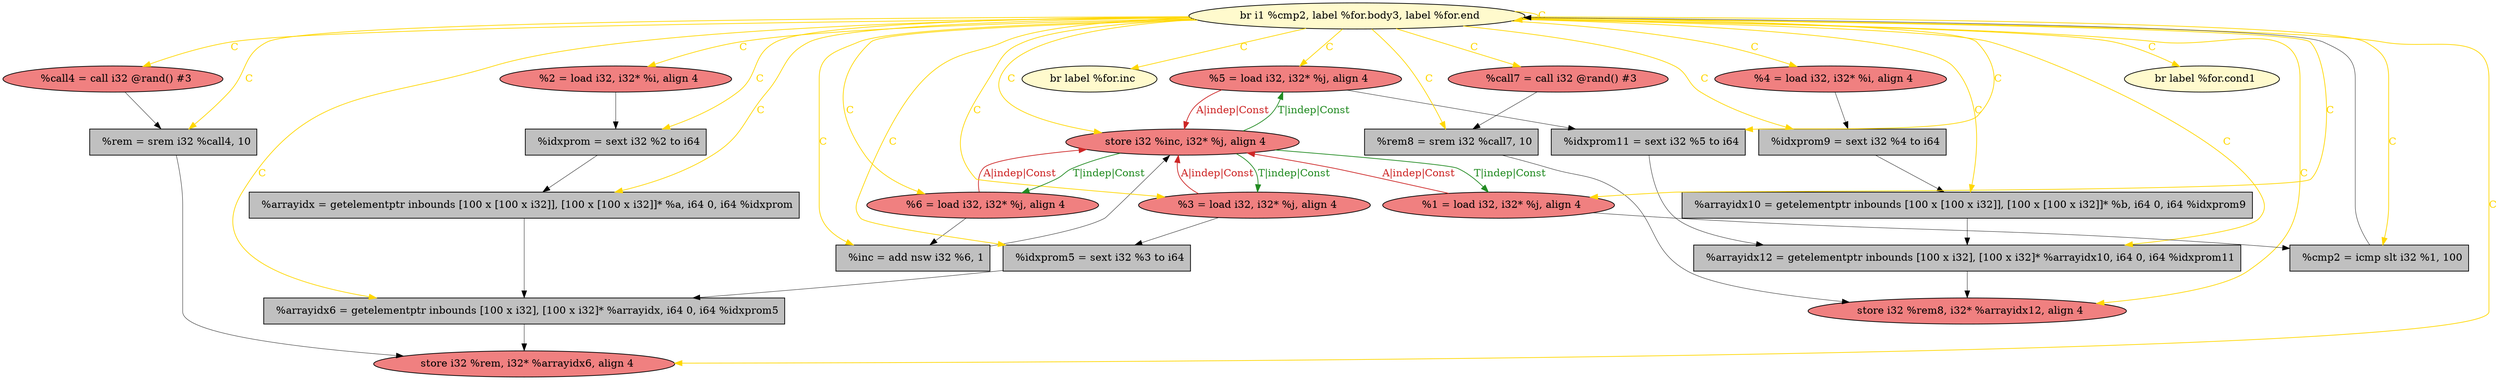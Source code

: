 
digraph G {


node2091 [fillcolor=lightcoral,label="  %call4 = call i32 @rand() #3",shape=ellipse,style=filled ]
node2089 [fillcolor=lightcoral,label="  %4 = load i32, i32* %i, align 4",shape=ellipse,style=filled ]
node2088 [fillcolor=grey,label="  %idxprom5 = sext i32 %3 to i64",shape=rectangle,style=filled ]
node2092 [fillcolor=grey,label="  %rem = srem i32 %call4, 10",shape=rectangle,style=filled ]
node2087 [fillcolor=lightcoral,label="  %2 = load i32, i32* %i, align 4",shape=ellipse,style=filled ]
node2086 [fillcolor=grey,label="  %arrayidx10 = getelementptr inbounds [100 x [100 x i32]], [100 x [100 x i32]]* %b, i64 0, i64 %idxprom9",shape=rectangle,style=filled ]
node2085 [fillcolor=lightcoral,label="  %5 = load i32, i32* %j, align 4",shape=ellipse,style=filled ]
node2084 [fillcolor=lightcoral,label="  %6 = load i32, i32* %j, align 4",shape=ellipse,style=filled ]
node2083 [fillcolor=grey,label="  %idxprom11 = sext i32 %5 to i64",shape=rectangle,style=filled ]
node2071 [fillcolor=grey,label="  %arrayidx6 = getelementptr inbounds [100 x i32], [100 x i32]* %arrayidx, i64 0, i64 %idxprom5",shape=rectangle,style=filled ]
node2069 [fillcolor=lightcoral,label="  %call7 = call i32 @rand() #3",shape=ellipse,style=filled ]
node2079 [fillcolor=lemonchiffon,label="  br label %for.inc",shape=ellipse,style=filled ]
node2067 [fillcolor=grey,label="  %rem8 = srem i32 %call7, 10",shape=rectangle,style=filled ]
node2081 [fillcolor=grey,label="  %inc = add nsw i32 %6, 1",shape=rectangle,style=filled ]
node2074 [fillcolor=grey,label="  %idxprom9 = sext i32 %4 to i64",shape=rectangle,style=filled ]
node2070 [fillcolor=lightcoral,label="  store i32 %rem, i32* %arrayidx6, align 4",shape=ellipse,style=filled ]
node2068 [fillcolor=lemonchiffon,label="  br i1 %cmp2, label %for.body3, label %for.end",shape=ellipse,style=filled ]
node2073 [fillcolor=grey,label="  %cmp2 = icmp slt i32 %1, 100",shape=rectangle,style=filled ]
node2075 [fillcolor=lightcoral,label="  %3 = load i32, i32* %j, align 4",shape=ellipse,style=filled ]
node2090 [fillcolor=grey,label="  %arrayidx = getelementptr inbounds [100 x [100 x i32]], [100 x [100 x i32]]* %a, i64 0, i64 %idxprom",shape=rectangle,style=filled ]
node2076 [fillcolor=lightcoral,label="  %1 = load i32, i32* %j, align 4",shape=ellipse,style=filled ]
node2078 [fillcolor=lemonchiffon,label="  br label %for.cond1",shape=ellipse,style=filled ]
node2072 [fillcolor=grey,label="  %idxprom = sext i32 %2 to i64",shape=rectangle,style=filled ]
node2077 [fillcolor=lightcoral,label="  store i32 %rem8, i32* %arrayidx12, align 4",shape=ellipse,style=filled ]
node2080 [fillcolor=grey,label="  %arrayidx12 = getelementptr inbounds [100 x i32], [100 x i32]* %arrayidx10, i64 0, i64 %idxprom11",shape=rectangle,style=filled ]
node2082 [fillcolor=lightcoral,label="  store i32 %inc, i32* %j, align 4",shape=ellipse,style=filled ]

node2091->node2092 [style=solid,color=black,label="",penwidth=0.5,fontcolor=black ]
node2085->node2082 [style=solid,color=firebrick3,label="A|indep|Const",penwidth=1.0,fontcolor=firebrick3 ]
node2075->node2082 [style=solid,color=firebrick3,label="A|indep|Const",penwidth=1.0,fontcolor=firebrick3 ]
node2068->node2084 [style=solid,color=gold,label="C",penwidth=1.0,fontcolor=gold ]
node2082->node2075 [style=solid,color=forestgreen,label="T|indep|Const",penwidth=1.0,fontcolor=forestgreen ]
node2068->node2073 [style=solid,color=gold,label="C",penwidth=1.0,fontcolor=gold ]
node2073->node2068 [style=solid,color=black,label="",penwidth=0.5,fontcolor=black ]
node2068->node2076 [style=solid,color=gold,label="C",penwidth=1.0,fontcolor=gold ]
node2074->node2086 [style=solid,color=black,label="",penwidth=0.5,fontcolor=black ]
node2076->node2073 [style=solid,color=black,label="",penwidth=0.5,fontcolor=black ]
node2086->node2080 [style=solid,color=black,label="",penwidth=0.5,fontcolor=black ]
node2068->node2081 [style=solid,color=gold,label="C",penwidth=1.0,fontcolor=gold ]
node2072->node2090 [style=solid,color=black,label="",penwidth=0.5,fontcolor=black ]
node2068->node2072 [style=solid,color=gold,label="C",penwidth=1.0,fontcolor=gold ]
node2084->node2082 [style=solid,color=firebrick3,label="A|indep|Const",penwidth=1.0,fontcolor=firebrick3 ]
node2068->node2082 [style=solid,color=gold,label="C",penwidth=1.0,fontcolor=gold ]
node2071->node2070 [style=solid,color=black,label="",penwidth=0.5,fontcolor=black ]
node2076->node2082 [style=solid,color=firebrick3,label="A|indep|Const",penwidth=1.0,fontcolor=firebrick3 ]
node2068->node2075 [style=solid,color=gold,label="C",penwidth=1.0,fontcolor=gold ]
node2068->node2083 [style=solid,color=gold,label="C",penwidth=1.0,fontcolor=gold ]
node2090->node2071 [style=solid,color=black,label="",penwidth=0.5,fontcolor=black ]
node2068->node2070 [style=solid,color=gold,label="C",penwidth=1.0,fontcolor=gold ]
node2082->node2084 [style=solid,color=forestgreen,label="T|indep|Const",penwidth=1.0,fontcolor=forestgreen ]
node2068->node2092 [style=solid,color=gold,label="C",penwidth=1.0,fontcolor=gold ]
node2088->node2071 [style=solid,color=black,label="",penwidth=0.5,fontcolor=black ]
node2068->node2090 [style=solid,color=gold,label="C",penwidth=1.0,fontcolor=gold ]
node2082->node2085 [style=solid,color=forestgreen,label="T|indep|Const",penwidth=1.0,fontcolor=forestgreen ]
node2089->node2074 [style=solid,color=black,label="",penwidth=0.5,fontcolor=black ]
node2068->node2077 [style=solid,color=gold,label="C",penwidth=1.0,fontcolor=gold ]
node2080->node2077 [style=solid,color=black,label="",penwidth=0.5,fontcolor=black ]
node2068->node2079 [style=solid,color=gold,label="C",penwidth=1.0,fontcolor=gold ]
node2068->node2085 [style=solid,color=gold,label="C",penwidth=1.0,fontcolor=gold ]
node2092->node2070 [style=solid,color=black,label="",penwidth=0.5,fontcolor=black ]
node2068->node2080 [style=solid,color=gold,label="C",penwidth=1.0,fontcolor=gold ]
node2068->node2074 [style=solid,color=gold,label="C",penwidth=1.0,fontcolor=gold ]
node2068->node2087 [style=solid,color=gold,label="C",penwidth=1.0,fontcolor=gold ]
node2068->node2088 [style=solid,color=gold,label="C",penwidth=1.0,fontcolor=gold ]
node2068->node2089 [style=solid,color=gold,label="C",penwidth=1.0,fontcolor=gold ]
node2069->node2067 [style=solid,color=black,label="",penwidth=0.5,fontcolor=black ]
node2082->node2076 [style=solid,color=forestgreen,label="T|indep|Const",penwidth=1.0,fontcolor=forestgreen ]
node2068->node2068 [style=solid,color=gold,label="C",penwidth=1.0,fontcolor=gold ]
node2081->node2082 [style=solid,color=black,label="",penwidth=0.5,fontcolor=black ]
node2068->node2069 [style=solid,color=gold,label="C",penwidth=1.0,fontcolor=gold ]
node2068->node2091 [style=solid,color=gold,label="C",penwidth=1.0,fontcolor=gold ]
node2084->node2081 [style=solid,color=black,label="",penwidth=0.5,fontcolor=black ]
node2087->node2072 [style=solid,color=black,label="",penwidth=0.5,fontcolor=black ]
node2067->node2077 [style=solid,color=black,label="",penwidth=0.5,fontcolor=black ]
node2085->node2083 [style=solid,color=black,label="",penwidth=0.5,fontcolor=black ]
node2068->node2078 [style=solid,color=gold,label="C",penwidth=1.0,fontcolor=gold ]
node2068->node2067 [style=solid,color=gold,label="C",penwidth=1.0,fontcolor=gold ]
node2083->node2080 [style=solid,color=black,label="",penwidth=0.5,fontcolor=black ]
node2075->node2088 [style=solid,color=black,label="",penwidth=0.5,fontcolor=black ]
node2068->node2086 [style=solid,color=gold,label="C",penwidth=1.0,fontcolor=gold ]
node2068->node2071 [style=solid,color=gold,label="C",penwidth=1.0,fontcolor=gold ]


}

